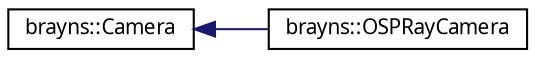 digraph "Graphical Class Hierarchy"
{
  edge [fontname="Sans",fontsize="10",labelfontname="Sans",labelfontsize="10"];
  node [fontname="Sans",fontsize="10",shape=record];
  rankdir="LR";
  Node1 [label="brayns::Camera",height=0.2,width=0.4,color="black", fillcolor="white", style="filled",URL="$classbrayns_1_1_camera.html",tooltip="Camera object. "];
  Node1 -> Node2 [dir="back",color="midnightblue",fontsize="10",style="solid",fontname="Sans"];
  Node2 [label="brayns::OSPRayCamera",height=0.2,width=0.4,color="black", fillcolor="white", style="filled",URL="$classbrayns_1_1_o_s_p_ray_camera.html",tooltip="OPSRAY specific camera. "];
}
